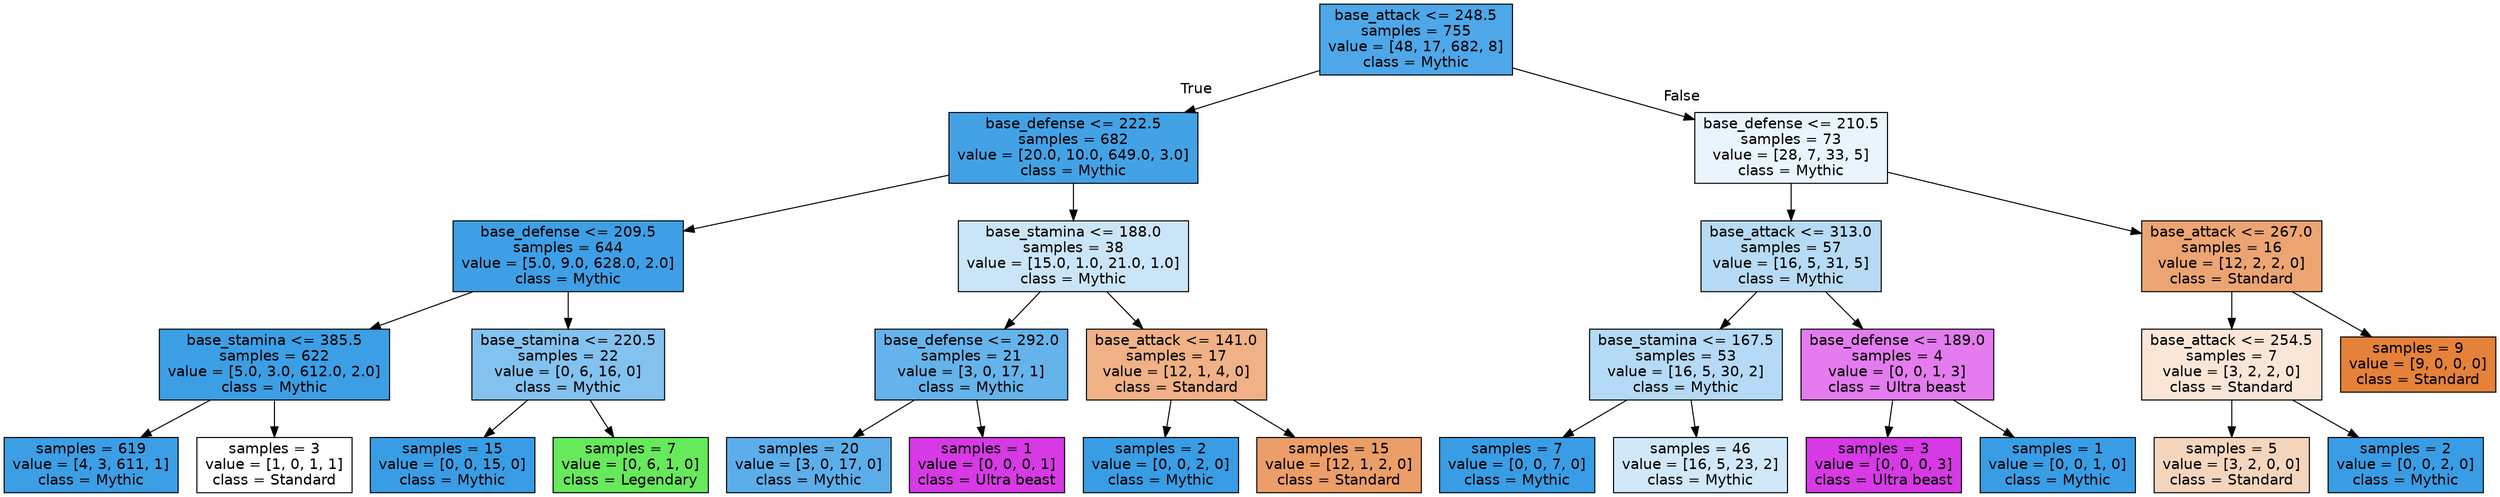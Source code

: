 digraph Tree {
node [shape=box, style="filled", color="black", fontname="helvetica"] ;
edge [fontname="helvetica"] ;
0 [label="base_attack <= 248.5\nsamples = 755\nvalue = [48, 17, 682, 8]\nclass = Mythic", fillcolor="#4da7e8"] ;
1 [label="base_defense <= 222.5\nsamples = 682\nvalue = [20.0, 10.0, 649.0, 3.0]\nclass = Mythic", fillcolor="#43a2e6"] ;
0 -> 1 [labeldistance=2.5, labelangle=45, headlabel="True"] ;
2 [label="base_defense <= 209.5\nsamples = 644\nvalue = [5.0, 9.0, 628.0, 2.0]\nclass = Mythic", fillcolor="#3e9fe6"] ;
1 -> 2 ;
3 [label="base_stamina <= 385.5\nsamples = 622\nvalue = [5.0, 3.0, 612.0, 2.0]\nclass = Mythic", fillcolor="#3c9fe5"] ;
2 -> 3 ;
4 [label="samples = 619\nvalue = [4, 3, 611, 1]\nclass = Mythic", fillcolor="#3c9ee5"] ;
3 -> 4 ;
5 [label="samples = 3\nvalue = [1, 0, 1, 1]\nclass = Standard", fillcolor="#ffffff"] ;
3 -> 5 ;
6 [label="base_stamina <= 220.5\nsamples = 22\nvalue = [0, 6, 16, 0]\nclass = Mythic", fillcolor="#83c2ef"] ;
2 -> 6 ;
7 [label="samples = 15\nvalue = [0, 0, 15, 0]\nclass = Mythic", fillcolor="#399de5"] ;
6 -> 7 ;
8 [label="samples = 7\nvalue = [0, 6, 1, 0]\nclass = Legendary", fillcolor="#66e95a"] ;
6 -> 8 ;
9 [label="base_stamina <= 188.0\nsamples = 38\nvalue = [15.0, 1.0, 21.0, 1.0]\nclass = Mythic", fillcolor="#cbe5f8"] ;
1 -> 9 ;
10 [label="base_defense <= 292.0\nsamples = 21\nvalue = [3, 0, 17, 1]\nclass = Mythic", fillcolor="#65b3eb"] ;
9 -> 10 ;
11 [label="samples = 20\nvalue = [3, 0, 17, 0]\nclass = Mythic", fillcolor="#5caeea"] ;
10 -> 11 ;
12 [label="samples = 1\nvalue = [0, 0, 0, 1]\nclass = Ultra beast", fillcolor="#d739e5"] ;
10 -> 12 ;
13 [label="base_attack <= 141.0\nsamples = 17\nvalue = [12, 1, 4, 0]\nclass = Standard", fillcolor="#efb185"] ;
9 -> 13 ;
14 [label="samples = 2\nvalue = [0, 0, 2, 0]\nclass = Mythic", fillcolor="#399de5"] ;
13 -> 14 ;
15 [label="samples = 15\nvalue = [12, 1, 2, 0]\nclass = Standard", fillcolor="#eb9e67"] ;
13 -> 15 ;
16 [label="base_defense <= 210.5\nsamples = 73\nvalue = [28, 7, 33, 5]\nclass = Mythic", fillcolor="#e9f4fc"] ;
0 -> 16 [labeldistance=2.5, labelangle=-45, headlabel="False"] ;
17 [label="base_attack <= 313.0\nsamples = 57\nvalue = [16, 5, 31, 5]\nclass = Mythic", fillcolor="#b7dbf5"] ;
16 -> 17 ;
18 [label="base_stamina <= 167.5\nsamples = 53\nvalue = [16, 5, 30, 2]\nclass = Mythic", fillcolor="#b4daf5"] ;
17 -> 18 ;
19 [label="samples = 7\nvalue = [0, 0, 7, 0]\nclass = Mythic", fillcolor="#399de5"] ;
18 -> 19 ;
20 [label="samples = 46\nvalue = [16, 5, 23, 2]\nclass = Mythic", fillcolor="#d1e8f9"] ;
18 -> 20 ;
21 [label="base_defense <= 189.0\nsamples = 4\nvalue = [0, 0, 1, 3]\nclass = Ultra beast", fillcolor="#e47bee"] ;
17 -> 21 ;
22 [label="samples = 3\nvalue = [0, 0, 0, 3]\nclass = Ultra beast", fillcolor="#d739e5"] ;
21 -> 22 ;
23 [label="samples = 1\nvalue = [0, 0, 1, 0]\nclass = Mythic", fillcolor="#399de5"] ;
21 -> 23 ;
24 [label="base_attack <= 267.0\nsamples = 16\nvalue = [12, 2, 2, 0]\nclass = Standard", fillcolor="#eca572"] ;
16 -> 24 ;
25 [label="base_attack <= 254.5\nsamples = 7\nvalue = [3, 2, 2, 0]\nclass = Standard", fillcolor="#fae6d7"] ;
24 -> 25 ;
26 [label="samples = 5\nvalue = [3, 2, 0, 0]\nclass = Standard", fillcolor="#f6d5bd"] ;
25 -> 26 ;
27 [label="samples = 2\nvalue = [0, 0, 2, 0]\nclass = Mythic", fillcolor="#399de5"] ;
25 -> 27 ;
28 [label="samples = 9\nvalue = [9, 0, 0, 0]\nclass = Standard", fillcolor="#e58139"] ;
24 -> 28 ;
}